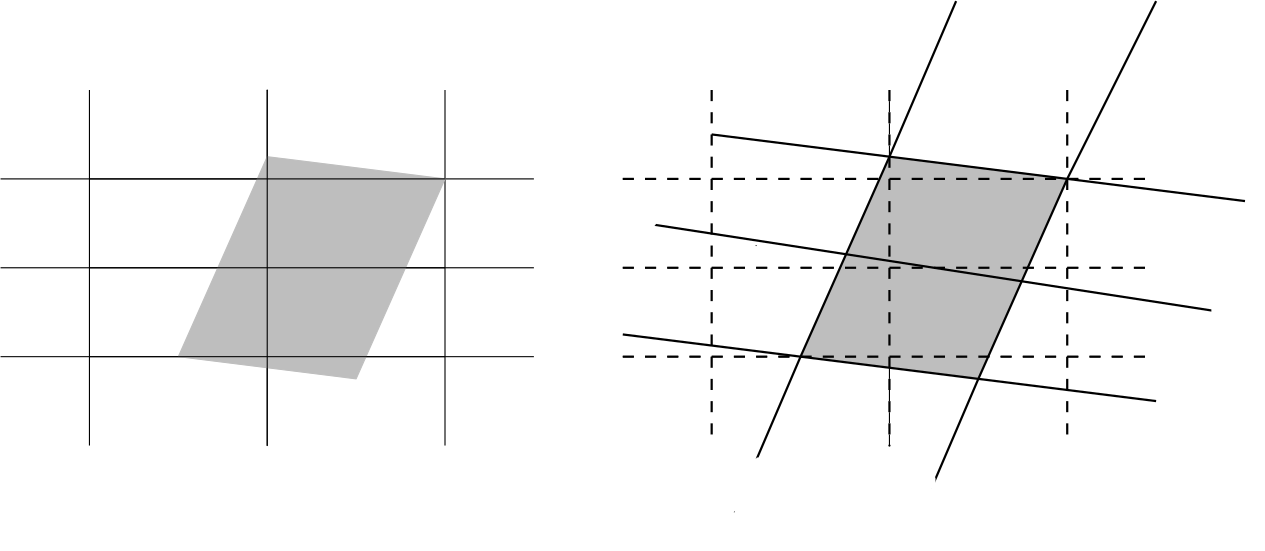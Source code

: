 <?xml version="1.0"?>
<!DOCTYPE ipe SYSTEM "ipe.dtd">
<ipe version="70206" creator="Ipe 7.2.6">
<info created="D:20170523221928" modified="D:20170523221928"/>
<ipestyle name="basic">
<symbol name="arrow/arc(spx)">
<path stroke="sym-stroke" fill="sym-stroke" pen="sym-pen">
0 0 m
-1 0.333 l
-1 -0.333 l
h
</path>
</symbol>
<symbol name="arrow/farc(spx)">
<path stroke="sym-stroke" fill="white" pen="sym-pen">
0 0 m
-1 0.333 l
-1 -0.333 l
h
</path>
</symbol>
<symbol name="arrow/ptarc(spx)">
<path stroke="sym-stroke" fill="sym-stroke" pen="sym-pen">
0 0 m
-1 0.333 l
-0.8 0 l
-1 -0.333 l
h
</path>
</symbol>
<symbol name="arrow/fptarc(spx)">
<path stroke="sym-stroke" fill="white" pen="sym-pen">
0 0 m
-1 0.333 l
-0.8 0 l
-1 -0.333 l
h
</path>
</symbol>
<symbol name="mark/circle(sx)" transformations="translations">
<path fill="sym-stroke">
0.6 0 0 0.6 0 0 e
0.4 0 0 0.4 0 0 e
</path>
</symbol>
<symbol name="mark/disk(sx)" transformations="translations">
<path fill="sym-stroke">
0.6 0 0 0.6 0 0 e
</path>
</symbol>
<symbol name="mark/fdisk(sfx)" transformations="translations">
<group>
<path fill="sym-fill">
0.5 0 0 0.5 0 0 e
</path>
<path fill="sym-stroke" fillrule="eofill">
0.6 0 0 0.6 0 0 e
0.4 0 0 0.4 0 0 e
</path>
</group>
</symbol>
<symbol name="mark/box(sx)" transformations="translations">
<path fill="sym-stroke" fillrule="eofill">
-0.6 -0.6 m
0.6 -0.6 l
0.6 0.6 l
-0.6 0.6 l
h
-0.4 -0.4 m
0.4 -0.4 l
0.4 0.4 l
-0.4 0.4 l
h
</path>
</symbol>
<symbol name="mark/square(sx)" transformations="translations">
<path fill="sym-stroke">
-0.6 -0.6 m
0.6 -0.6 l
0.6 0.6 l
-0.6 0.6 l
h
</path>
</symbol>
<symbol name="mark/fsquare(sfx)" transformations="translations">
<group>
<path fill="sym-fill">
-0.5 -0.5 m
0.5 -0.5 l
0.5 0.5 l
-0.5 0.5 l
h
</path>
<path fill="sym-stroke" fillrule="eofill">
-0.6 -0.6 m
0.6 -0.6 l
0.6 0.6 l
-0.6 0.6 l
h
-0.4 -0.4 m
0.4 -0.4 l
0.4 0.4 l
-0.4 0.4 l
h
</path>
</group>
</symbol>
<symbol name="mark/cross(sx)" transformations="translations">
<group>
<path fill="sym-stroke">
-0.43 -0.57 m
0.57 0.43 l
0.43 0.57 l
-0.57 -0.43 l
h
</path>
<path fill="sym-stroke">
-0.43 0.57 m
0.57 -0.43 l
0.43 -0.57 l
-0.57 0.43 l
h
</path>
</group>
</symbol>
<symbol name="arrow/fnormal(spx)">
<path stroke="sym-stroke" fill="white" pen="sym-pen">
0 0 m
-1 0.333 l
-1 -0.333 l
h
</path>
</symbol>
<symbol name="arrow/pointed(spx)">
<path stroke="sym-stroke" fill="sym-stroke" pen="sym-pen">
0 0 m
-1 0.333 l
-0.8 0 l
-1 -0.333 l
h
</path>
</symbol>
<symbol name="arrow/fpointed(spx)">
<path stroke="sym-stroke" fill="white" pen="sym-pen">
0 0 m
-1 0.333 l
-0.8 0 l
-1 -0.333 l
h
</path>
</symbol>
<symbol name="arrow/linear(spx)">
<path stroke="sym-stroke" pen="sym-pen">
-1 0.333 m
0 0 l
-1 -0.333 l
</path>
</symbol>
<symbol name="arrow/fdouble(spx)">
<path stroke="sym-stroke" fill="white" pen="sym-pen">
0 0 m
-1 0.333 l
-1 -0.333 l
h
-1 0 m
-2 0.333 l
-2 -0.333 l
h
</path>
</symbol>
<symbol name="arrow/double(spx)">
<path stroke="sym-stroke" fill="sym-stroke" pen="sym-pen">
0 0 m
-1 0.333 l
-1 -0.333 l
h
-1 0 m
-2 0.333 l
-2 -0.333 l
h
</path>
</symbol>
<pen name="heavier" value="0.8"/>
<pen name="fat" value="1.2"/>
<pen name="ultrafat" value="2"/>
<symbolsize name="large" value="5"/>
<symbolsize name="small" value="2"/>
<symbolsize name="tiny" value="1.1"/>
<arrowsize name="large" value="10"/>
<arrowsize name="small" value="5"/>
<arrowsize name="tiny" value="3"/>
<color name="red" value="1 0 0"/>
<color name="green" value="0 1 0"/>
<color name="blue" value="0 0 1"/>
<color name="yellow" value="1 1 0"/>
<color name="orange" value="1 0.647 0"/>
<color name="gold" value="1 0.843 0"/>
<color name="purple" value="0.627 0.125 0.941"/>
<color name="gray" value="0.745"/>
<color name="brown" value="0.647 0.165 0.165"/>
<color name="navy" value="0 0 0.502"/>
<color name="pink" value="1 0.753 0.796"/>
<color name="seagreen" value="0.18 0.545 0.341"/>
<color name="turquoise" value="0.251 0.878 0.816"/>
<color name="violet" value="0.933 0.51 0.933"/>
<color name="darkblue" value="0 0 0.545"/>
<color name="darkcyan" value="0 0.545 0.545"/>
<color name="darkgray" value="0.663"/>
<color name="darkgreen" value="0 0.392 0"/>
<color name="darkmagenta" value="0.545 0 0.545"/>
<color name="darkorange" value="1 0.549 0"/>
<color name="darkred" value="0.545 0 0"/>
<color name="lightblue" value="0.678 0.847 0.902"/>
<color name="lightcyan" value="0.878 1 1"/>
<color name="lightgray" value="0.827"/>
<color name="lightgreen" value="0.565 0.933 0.565"/>
<color name="lightyellow" value="1 1 0.878"/>
<dashstyle name="dashed" value="[4] 0"/>
<dashstyle name="dotted" value="[1 3] 0"/>
<dashstyle name="dash dotted" value="[4 2 1 2] 0"/>
<dashstyle name="dash dot dotted" value="[4 2 1 2 1 2] 0"/>
<textsize name="large" value="\large"/>
<textsize name="Large" value="\Large"/>
<textsize name="LARGE" value="\LARGE"/>
<textsize name="huge" value="\huge"/>
<textsize name="Huge" value="\Huge"/>
<textsize name="small" value="\small"/>
<textsize name="footnote" value="\footnotesize"/>
<textsize name="tiny" value="\tiny"/>
<textstyle name="center" begin="\begin{center}" end="\end{center}"/>
<textstyle name="itemize" begin="\begin{itemize}" end="\end{itemize}"/>
<textstyle name="item" begin="\begin{itemize}\item{}" end="\end{itemize}"/>
<gridsize name="4 pts" value="4"/>
<gridsize name="8 pts (~3 mm)" value="8"/>
<gridsize name="16 pts (~6 mm)" value="16"/>
<gridsize name="32 pts (~12 mm)" value="32"/>
<gridsize name="10 pts (~3.5 mm)" value="10"/>
<gridsize name="20 pts (~7 mm)" value="20"/>
<gridsize name="14 pts (~5 mm)" value="14"/>
<gridsize name="28 pts (~10 mm)" value="28"/>
<gridsize name="56 pts (~20 mm)" value="56"/>
<anglesize name="90 deg" value="90"/>
<anglesize name="60 deg" value="60"/>
<anglesize name="45 deg" value="45"/>
<anglesize name="30 deg" value="30"/>
<anglesize name="22.5 deg" value="22.5"/>
<opacity name="10%" value="0.1"/>
<opacity name="30%" value="0.3"/>
<opacity name="50%" value="0.5"/>
<opacity name="75%" value="0.75"/>
<tiling name="falling" angle="-60" step="4" width="1"/>
<tiling name="rising" angle="30" step="4" width="1"/>
</ipestyle>
<page>
<layer name="alpha"/>
<view layers="alpha" active="alpha"/>
<path layer="alpha" stroke="black">
128 800 m
128 672 l
</path>
<path stroke="black">
192 800 m
192 672 l
</path>
<path stroke="black">
256 800 m
256 672 l
</path>
<path stroke="black">
96 704 m
288 704 l
</path>
<path stroke="black">
96 736 m
288 736 l
</path>
<path stroke="black">
96 768 m
288 768 l
</path>
<path stroke="black">
152 720 m
152 720 l
152 720 l
152 720 l
h
</path>
<path stroke="gray" fill="gray">
160 704 m
192 776 l
256 768 l
224 696 l
h
</path>
<path stroke="black">
256 768 m
256 768 l
256 768 l
256 768 l
h
</path>
<path stroke="black" cap="1">
192 800 m
192 800 l
</path>
<path stroke="black">
192 800 m
192 672 l
</path>
<path stroke="black" cap="1">
192 672 m
192 672 l
</path>
<path stroke="black">
128 704 m
256 704 l
</path>
<path stroke="black">
128 736 m
256 736 l
</path>
<path stroke="black">
128 768 m
256 768 l
</path>
<path stroke="black" cap="1">
368 744 m
368 744 l
</path>
<path stroke="black" dash="dashed" pen="heavier">
352 800 m
352 672 l
352 672 l
</path>
<path stroke="black" dash="dashed">
416 672 m
416 800 l
</path>
<path stroke="black" dash="dashed" pen="heavier">
480 800 m
480 672 l
</path>
<path stroke="black" dash="dashed">
320 768 m
512 768 l
</path>
<path stroke="black" dash="dashed">
320 736 m
512 736 l
</path>
<path stroke="black" dash="dashed">
320 704 m
512 704 l
</path>
<path stroke="black" fill="gray" pen="heavier">
384 704 m
416 776 l
480 768 l
448 696 l
h
</path>
<path stroke="black" pen="heavier">
456 768 m
456 768 l
456 768 l
456 768 l
h
</path>
<path stroke="black" pen="heavier">
456 768 m
456 768 l
456 768 l
456 768 l
h
</path>
<path stroke="black" pen="heavier">
456 768 m
456 768 l
456 768 l
456 768 l
h
</path>
<path stroke="black" dash="dashed" pen="heavier">
416 800 m
416 800 l
416 672 l
</path>
<path stroke="black" pen="heavier" cap="1">
416 672 m
416 672 l
</path>
<path stroke="black" dash="dashed" pen="heavier">
320 768 m
512 768 l
</path>
<path stroke="black" dash="dashed" pen="heavier">
320 736 m
512 736 l
</path>
<path stroke="black" dash="dashed" pen="heavier">
320 704 m
512 704 l
</path>
<path stroke="black" pen="heavier">
416 776 m
440 832 l
440 832 l
</path>
<path stroke="black" pen="heavier">
384 704 m
360 648 l
</path>
<path stroke="black" pen="heavier">
416 776 m
352 784 l
</path>
<path stroke="black" pen="heavier">
480 768 m
544 760 l
</path>
<path stroke="black" pen="heavier">
448 696 m
512 688 l
</path>
<path stroke="black" pen="heavier">
384 704 m
320 712 l
</path>
<path stroke="black" pen="heavier">
480 768 m
512 832 l
</path>
<path stroke="black" pen="heavier">
448 696 m
424 640 l
</path>
<text transformations="translations" pos="160 672" stroke="white" type="minipage" width="88" height="7.473" depth="2.49" valign="top" size="Large">Eulerian</text>
<path stroke="white" pen="heavier" cap="1" join="1">
364.89 656.624 m
364.209 655.943 l
364.209 655.232 l
363.498 653.815 l
360.66 650.976 l
359.95 650.976 l
359.95 650.266 l
359.242 650.266 l
359.242 649.556 l
361.37 656.624 l
362.791 658.754 l
362.791 659.935 l
362.791 658.518 l
360.66 654.259 l
357.822 647.162 l
358.503 647.162 l
359.923 648.582 l
367.728 659.935 l
362.791 653.578 l
359.95 650.74 l
357.822 647.901 l
357.822 646.51 l
357.822 647.872 l
358.532 650.71 l
361.37 656.387 l
362.08 658.518 l
361.4 657.837 l
360.689 655.706 l
359.979 654.998 l
363.291 654.998 l
367.55 657.126 l
370.388 657.837 l
365.422 657.837 l
359.032 657.126 l
354.776 657.126 l
353.355 656.416 l
357.377 656.416 l
361.636 657.126 l
365.892 657.126 l
367.313 657.837 l
363.794 657.837 l
360.245 657.126 l
357.407 655.706 l
356.696 655.706 l
356.696 654.998 l
363.083 654.998 l
372.308 656.416 l
367.816 656.416 l
363.557 655.706 l
361.429 655.706 l
370.417 655.706 l
371.127 656.416 l
367.579 656.416 l
359.061 654.998 l
358.351 654.288 l
364.711 654.288 l
369.678 654.998 l
365.422 654.998 l
359.032 653.578 l
354.066 652.868 l
351.938 652.157 l
351.938 651.476 l
356.194 651.476 l
360.453 652.897 l
365.422 652.897 l
359.032 650.769 l
354.776 650.059 l
354.066 649.348 l
355.486 649.348 l
366.129 654.317 l
368.97 655.025 l
369.651 655.706 l
364.682 654.998 l
359.005 653.578 l
355.457 652.157 l
354.747 651.45 l
354.747 650.74 l
360.187 650.74 l
367.284 652.868 l
367.994 653.578 l
360.66 653.578 l
359.242 654.288 l
364.919 658.547 l
366.339 659.254 l
367.02 659.254 l
365.6 659.254 l
363.472 658.547 l
357.792 657.837 l
354.954 657.126 l
359.894 658.547 l
365.571 661.385 l
371.25 663.513 l
369.207 663.513 l
367.076 662.093 l
361.4 661.385 l
358.561 659.965 l
356.43 659.965 l
360.66 659.965 l
367.047 662.803 l
370.595 663.513 l
372.016 664.224 l
365.156 662.803 l
360.897 661.385 l
358.058 659.965 l
365.837 659.965 l
364.89 659.491 l
363.472 658.073 l
362.051 657.363 l
362.051 656.653 l
363.943 656.653 l
370.332 659.491 l
369.859 659.491 l
367.728 657.363 l
362.051 653.104 l
360.631 652.394 l
363.472 656.653 l
364.179 657.363 l
359.923 646.007 l
362.761 653.815 l
366.31 660.912 l
368.438 667.299 l
369.119 667.299 l
364.153 654.525 l
362.732 652.394 l
362.022 652.394 l
362.022 653.104 l
364.86 660.912 l
364.86 660.231 l
362.732 657.392 l
360.604 655.262 l
360.604 653.844 l
359.923 653.844 l
359.923 654.525 l
361.341 657.363 l
363.472 663.04 l
364.153 663.04 l
362.732 656.653 l
362.732 654.551 l
363.442 658.781 l
365.571 663.75 l
365.571 662.803 l
364.153 660.675 l
363.442 657.866 l
363.442 658.547 l
365.571 662.093 l
367.701 664.934 l
367.701 666.352 l
367.701 665.671 l
366.991 664.96 l
366.991 664.279 l
363.472 664.279 l
364.89 664.279 l
367.02 663.572 l
369.829 663.572 l
363.916 663.572 l
363.206 662.862 l
362.525 662.862 l
363.943 662.151 l
366.783 662.151 l
368.201 661.441 l
368.912 661.441 l
363.972 661.441 l
371.513 663.572 l
368.704 663.572 l
364.445 662.862 l
375.564 662.862 l
361.429 662.862 l
360.719 662.151 l
360.719 661.441 l
369.944 661.441 l
366.395 660.731 l
362.136 660.731 l
360.719 660.023 l
361.666 659.55 l
369.47 659.55 l
371.601 660.26 l
366.632 660.26 l
</path>
<path stroke="white" pen="ultrafat" cap="1" join="1">
365.972 645.356 m
365.972 646.066 l
361.062 646.066 l
361.062 646.747 l
366.031 650.295 l
368.159 651.006 l
366.797 651.006 l
364.669 650.295 l
360.41 649.585 l
355.444 648.165 l
355.914 648.165 l
360.883 651.006 l
364.432 654.551 l
365.85 654.551 l
365.85 655.232 l
361.623 655.232 l
358.074 654.525 l
356.654 653.815 l
363.514 655.943 l
367.063 658.073 l
369.191 658.781 l
369.901 659.491 l
368.01 659.491 l
365.169 658.781 l
363.751 657.363 l
362.331 657.363 l
366.826 657.363 l
371.795 660.201 l
372.503 660.912 l
366.855 660.912 l
364.044 660.201 l
364.991 660.201 l
367.121 660.912 l
368.539 661.622 l
368.539 662.303 l
367.829 662.303 l
366.44 663.692 l
366.44 664.372 l
365.73 664.372 l
365.73 665.083 l
365.049 665.083 l
365.049 665.556 l
364.368 665.556 l
363.895 666.03 l
363.895 668.339 l
365.257 668.339 l
365.257 667.628 l
366.411 667.628 l
366.411 666.947 l
366.885 666.947 l
366.885 666.237 l
368.273 666.237 l
368.954 665.556 l
370.375 665.556 l
367.802 665.556 l
367.121 666.237 l
366.44 666.237 l
366.44 666.918 l
</path>
<path stroke="white" pen="ultrafat" cap="1" join="1">
420.318 635.104 m
435.932 635.104 l
438.534 635.577 l
438.06 636.051 l
435.932 636.051 l
418.189 638.179 l
413.931 638.889 l
412.51 639.599 l
414.641 640.309 l
418.9 640.309 l
422.448 641.727 l
433.065 641.727 l
433.065 642.408 l
419.607 642.408 l
443.737 642.408 l
439.717 642.408 l
434.038 643.829 l
420.554 645.957 l
425.494 645.957 l
432.591 645.247 l
443.237 643.118 l
444.655 643.118 l
444.655 642.437 l
438.978 641.491 l
431.881 640.78 l
418.426 637.942 l
418.426 637.234 l
426.231 637.234 l
430.49 637.942 l
433.301 637.942 l
431.881 637.942 l
427.622 636.524 l
419.107 635.104 l
421.15 635.785 l
425.409 637.915 l
434.605 639.333 l
424.935 639.333 l
433.214 639.333 l
432.503 640.043 l
430.375 640.043 l
422.568 641.461 l
420.677 641.461 l
423.515 642.171 l
424.225 642.882 l
421.387 643.592 l
420.677 644.302 l
416.476 644.302 l
413.638 643.592 l
411.537 643.592 l
412.247 643.592 l
413.665 645.01 l
416.506 646.194 l
416.506 643.384 l
417.213 641.964 l
420.762 641.964 l
422.892 643.384 l
425.968 646.46 l
425.968 647.877 l
425.968 645.779 l
427.359 647.877 l
427.359 648.558 l
427.359 646.46 l
427.359 647.141 l
428.777 649.269 l
428.777 649.979 l
429.487 650.689 l
429.487 651.163 l
429.487 650.482 l
428.066 649.771 l
428.066 649.061 l
428.066 651.163 l
429.487 653.291 l
429.487 654.001 l
429.487 653.32 l
428.777 652.61 l
428.066 652.61 l
428.066 651.899 l
429.458 653.291 l
429.458 655.182 l
429.458 653.291 l
429.458 653.764 l
430.168 654.474 l
430.168 656.573 l
429.487 656.573 l
428.777 655.863 l
428.777 654.445 l
430.168 657.225 l
431.588 657.935 l
431.588 660.037 l
431.588 659.563 l
430.878 658.853 l
430.878 657.435 l
430.168 657.435 l
430.168 657.906 l
430.878 658.616 l
430.878 659.297 l
430.878 657.935 l
430.168 657.225 l
428.747 652.258 l
428.04 651.548 l
428.04 652.258 l
428.747 653.679 l
428.747 655.097 l
429.458 655.807 l
429.458 653.205 l
428.747 650.365 l
427.33 647.526 l
427.33 648.917 l
425.909 644.895 l
425.909 643.478 l
427.093 643.478 l
428.511 644.895 l
429.221 644.895 l
429.221 645.576 l
427.093 645.576 l
424.962 644.866 l
420.706 644.159 l
422.597 643.448 l
426.117 643.448 l
423.041 645.34 l
420.913 646.05 l
420.203 646.76 l
420.203 647.441 l
423.278 647.441 l
426.827 646.021 l
429.665 645.313 l
431.086 645.313 l
431.086 648.625 l
430.375 650.043 l
428.274 652.144 l
432.296 652.144 l
432.296 652.825 l
431.588 653.535 l
431.588 654.243 l
430.878 654.243 l
430.878 654.924 l
431.559 654.924 l
432.269 654.216 l
432.74 654.216 l
429.428 656.108 l
430.109 656.108 l
430.82 655.397 l
432.95 655.397 l
433.658 654.687 l
433.658 655.368 l
432.24 655.368 l
432.24 656.078 l
432.921 656.078 l
432.24 656.078 l
431.293 655.131 l
431.767 654.661 l
432.477 654.661 l
431.796 655.342 l
431.086 655.342 l
431.086 654.661 l
428.984 654.661 l
428.984 653.269 l
429.694 652.559 l
430.375 652.559 l
424.018 652.559 l
422.597 650.431 l
422.597 649.721 l
424.018 647.59 l
426.856 644.752 l
427.803 644.278 l
427.803 643.597 l
427.33 643.597 l
425.199 644.308 l
424.491 645.018 l
423.781 645.018 l
423.781 642.416 l
425.909 640.996 l
427.33 638.868 l
422.39 640.285 l
420.969 640.285 l
420.969 639.605 l
422.39 637.476 l
424.518 636.056 l
425.938 636.056 l
425.938 636.737 l
</path>
<text transformations="translations" pos="360 672" stroke="white" type="minipage" width="112" height="8.783" depth="3.81" valign="top" size="Large">Lagrangian
</text>
<path stroke="black" pen="heavier">
328 752 m
536 720 l
</path>
<path stroke="white" pen="ultrafat" cap="1" join="1">
545.283 725.924 m
543.421 725.924 l
543.421 725.451 l
541.319 725.451 l
539.957 724.089 l
539.276 724.089 l
539.276 723.615 l
538.566 723.615 l
538.566 723.142 l
537.856 723.142 l
537.856 722.434 l
537.175 722.434 l
537.175 721.724 l
536.467 721.724 l
536.467 721.25 l
535.786 721.25 l
535.786 719.859 l
535.076 719.859 l
535.076 712.64 l
536.023 712.64 l
</path>
<path stroke="white" pen="ultrafat" cap="1" join="1">
326.018 757.861 m
326.699 757.861 l
326.699 754.105 l
327.409 754.105 l
327.409 749.902 l
327.883 749.431 l
327.883 746.175 l
327.883 748.958 l
328.593 748.958 l
328.593 750.139 l
329.3 750.139 l
329.3 750.612 l
329.774 750.612 l
329.774 751.322 l
330.247 751.322 l
330.958 752.033 l
330.958 753.687 l
331.668 753.687 l
331.668 754.842 l
332.375 754.842 l
332.375 755.996 l
332.849 755.996 l
332.849 757.151 l
332.168 757.151 l
332.168 756.44 l
330.04 754.312 l
330.04 752.892 l
329.33 752.892 l
329.33 751.708 l
328.619 751.001 l
328.619 749.107 l
327.909 749.107 l
327.909 748.396 l
327.438 748.396 l
327.438 751.386 l
327.438 749.287 l
326.728 748.577 l
326.018 747.157 l
326.018 746.446 l
325.308 745.739 l
325.308 745.029 l
</path>
<path stroke="white" pen="ultrafat" cap="1" join="1">
538.303 728.47 m
537.622 728.47 l
536.911 727.759 l
536.201 727.759 l
536.201 727.049 l
535.491 725.629 l
534.781 725.629 l
534.781 724.211 l
534.31 724.211 l
534.31 723.501 l
533.6 722.79 l
533.6 721.373 l
532.889 721.373 l
532.889 716.404 l
532.179 716.404 l
532.179 709.573 l
532.179 711.674 l
532.889 712.382 l
532.889 714.512 l
533.6 715.22 l
533.6 716.64 l
534.781 719.005 l
536.201 719.715 l
536.201 720.189 l
536.201 718.087 l
534.781 717.38 l
534.781 715.959 l
534.1 716.64 l
534.1 719.686 l
534.81 720.396 l
534.81 719.715 l
535.491 719.715 l
536.201 721.373 l
536.201 719.981 l
535.491 719.981 l
535.491 719.3 l
542.559 728.496 l
545.397 732.755 l
547.528 738.432 l
549.182 740.089 l
549.182 740.799 l
549.893 740.799 l
</path>
</page>
</ipe>
